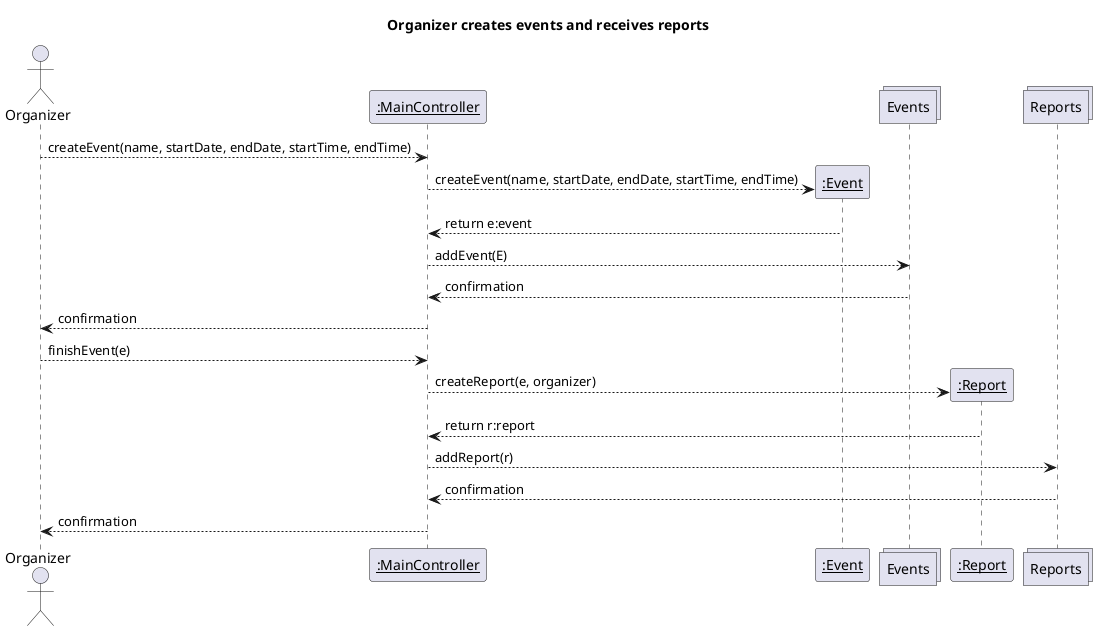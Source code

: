 

@startuml 

title: Organizer creates events and receives reports

 
actor "Organizer" as organizer
participant "__:MainController__" as mainctrl
participant "__:Event__" as event
collections "Events" as events
participant "__:Report__" as report
collections "Reports" as reports

organizer --> mainctrl: createEvent(name, startDate, endDate, startTime, endTime)
mainctrl --> event **: createEvent(name, startDate, endDate, startTime, endTime)
event --> mainctrl : return e:event
mainctrl --> events: addEvent(E)
events --> mainctrl: confirmation
mainctrl --> organizer: confirmation

organizer --> mainctrl: finishEvent(e)
mainctrl --> report**: createReport(e, organizer)
report --> mainctrl: return r:report
mainctrl --> reports: addReport(r)
reports --> mainctrl: confirmation
mainctrl--> organizer: confirmation






@enduml 